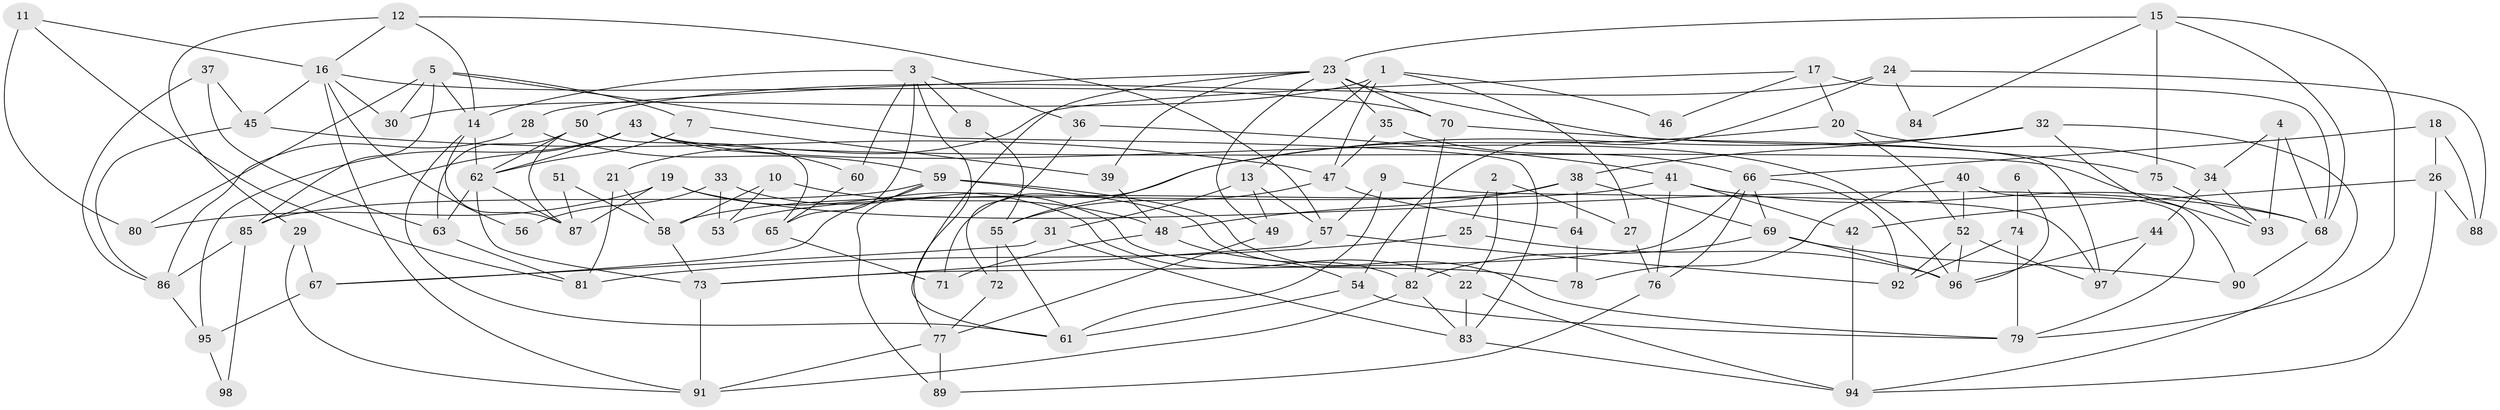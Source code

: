 // coarse degree distribution, {6: 0.175, 7: 0.1, 4: 0.25, 10: 0.05, 3: 0.125, 5: 0.1, 11: 0.025, 8: 0.125, 9: 0.05}
// Generated by graph-tools (version 1.1) at 2025/37/03/04/25 23:37:15]
// undirected, 98 vertices, 196 edges
graph export_dot {
  node [color=gray90,style=filled];
  1;
  2;
  3;
  4;
  5;
  6;
  7;
  8;
  9;
  10;
  11;
  12;
  13;
  14;
  15;
  16;
  17;
  18;
  19;
  20;
  21;
  22;
  23;
  24;
  25;
  26;
  27;
  28;
  29;
  30;
  31;
  32;
  33;
  34;
  35;
  36;
  37;
  38;
  39;
  40;
  41;
  42;
  43;
  44;
  45;
  46;
  47;
  48;
  49;
  50;
  51;
  52;
  53;
  54;
  55;
  56;
  57;
  58;
  59;
  60;
  61;
  62;
  63;
  64;
  65;
  66;
  67;
  68;
  69;
  70;
  71;
  72;
  73;
  74;
  75;
  76;
  77;
  78;
  79;
  80;
  81;
  82;
  83;
  84;
  85;
  86;
  87;
  88;
  89;
  90;
  91;
  92;
  93;
  94;
  95;
  96;
  97;
  98;
  1 -- 47;
  1 -- 27;
  1 -- 13;
  1 -- 30;
  1 -- 46;
  2 -- 22;
  2 -- 25;
  2 -- 27;
  3 -- 77;
  3 -- 14;
  3 -- 8;
  3 -- 36;
  3 -- 60;
  3 -- 65;
  4 -- 93;
  4 -- 68;
  4 -- 34;
  5 -- 14;
  5 -- 83;
  5 -- 7;
  5 -- 30;
  5 -- 80;
  5 -- 85;
  6 -- 74;
  6 -- 96;
  7 -- 62;
  7 -- 39;
  8 -- 55;
  9 -- 97;
  9 -- 57;
  9 -- 61;
  10 -- 48;
  10 -- 58;
  10 -- 53;
  11 -- 16;
  11 -- 80;
  11 -- 81;
  12 -- 14;
  12 -- 57;
  12 -- 16;
  12 -- 29;
  13 -- 31;
  13 -- 49;
  13 -- 57;
  14 -- 62;
  14 -- 87;
  14 -- 61;
  15 -- 23;
  15 -- 75;
  15 -- 68;
  15 -- 79;
  15 -- 84;
  16 -- 30;
  16 -- 45;
  16 -- 56;
  16 -- 70;
  16 -- 91;
  17 -- 20;
  17 -- 21;
  17 -- 46;
  17 -- 68;
  18 -- 26;
  18 -- 66;
  18 -- 88;
  19 -- 68;
  19 -- 87;
  19 -- 22;
  19 -- 80;
  20 -- 34;
  20 -- 55;
  20 -- 52;
  21 -- 81;
  21 -- 58;
  22 -- 83;
  22 -- 94;
  23 -- 61;
  23 -- 70;
  23 -- 28;
  23 -- 35;
  23 -- 39;
  23 -- 49;
  23 -- 97;
  24 -- 54;
  24 -- 50;
  24 -- 84;
  24 -- 88;
  25 -- 81;
  25 -- 96;
  26 -- 88;
  26 -- 94;
  26 -- 42;
  27 -- 76;
  28 -- 59;
  28 -- 86;
  29 -- 67;
  29 -- 91;
  31 -- 67;
  31 -- 83;
  32 -- 71;
  32 -- 90;
  32 -- 38;
  32 -- 94;
  33 -- 78;
  33 -- 53;
  33 -- 56;
  34 -- 44;
  34 -- 93;
  35 -- 47;
  35 -- 66;
  36 -- 41;
  36 -- 72;
  37 -- 86;
  37 -- 63;
  37 -- 45;
  38 -- 69;
  38 -- 48;
  38 -- 58;
  38 -- 64;
  39 -- 48;
  40 -- 52;
  40 -- 79;
  40 -- 78;
  41 -- 68;
  41 -- 42;
  41 -- 53;
  41 -- 76;
  42 -- 94;
  43 -- 96;
  43 -- 85;
  43 -- 60;
  43 -- 62;
  43 -- 93;
  43 -- 95;
  44 -- 96;
  44 -- 97;
  45 -- 47;
  45 -- 86;
  47 -- 55;
  47 -- 64;
  48 -- 54;
  48 -- 71;
  49 -- 77;
  50 -- 62;
  50 -- 65;
  50 -- 63;
  50 -- 87;
  51 -- 58;
  51 -- 87;
  52 -- 92;
  52 -- 96;
  52 -- 97;
  54 -- 61;
  54 -- 79;
  55 -- 61;
  55 -- 72;
  57 -- 73;
  57 -- 92;
  58 -- 73;
  59 -- 79;
  59 -- 85;
  59 -- 67;
  59 -- 82;
  59 -- 89;
  60 -- 65;
  62 -- 73;
  62 -- 63;
  62 -- 87;
  63 -- 81;
  64 -- 78;
  65 -- 71;
  66 -- 76;
  66 -- 69;
  66 -- 73;
  66 -- 92;
  67 -- 95;
  68 -- 90;
  69 -- 82;
  69 -- 90;
  69 -- 96;
  70 -- 82;
  70 -- 75;
  72 -- 77;
  73 -- 91;
  74 -- 79;
  74 -- 92;
  75 -- 93;
  76 -- 89;
  77 -- 91;
  77 -- 89;
  82 -- 91;
  82 -- 83;
  83 -- 94;
  85 -- 86;
  85 -- 98;
  86 -- 95;
  95 -- 98;
}
